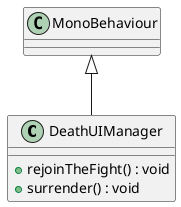 @startuml
class DeathUIManager {
    + rejoinTheFight() : void
    + surrender() : void
}
MonoBehaviour <|-- DeathUIManager
@enduml
